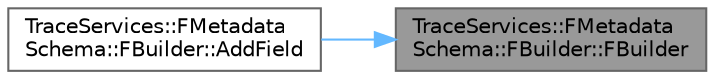 digraph "TraceServices::FMetadataSchema::FBuilder::FBuilder"
{
 // INTERACTIVE_SVG=YES
 // LATEX_PDF_SIZE
  bgcolor="transparent";
  edge [fontname=Helvetica,fontsize=10,labelfontname=Helvetica,labelfontsize=10];
  node [fontname=Helvetica,fontsize=10,shape=box,height=0.2,width=0.4];
  rankdir="RL";
  Node1 [id="Node000001",label="TraceServices::FMetadata\lSchema::FBuilder::FBuilder",height=0.2,width=0.4,color="gray40", fillcolor="grey60", style="filled", fontcolor="black",tooltip=" "];
  Node1 -> Node2 [id="edge1_Node000001_Node000002",dir="back",color="steelblue1",style="solid",tooltip=" "];
  Node2 [id="Node000002",label="TraceServices::FMetadata\lSchema::FBuilder::AddField",height=0.2,width=0.4,color="grey40", fillcolor="white", style="filled",URL="$da/de3/structTraceServices_1_1FMetadataSchema_1_1FBuilder.html#acc1fab068d2f2b0ca216b8408074d66f",tooltip=" "];
}
